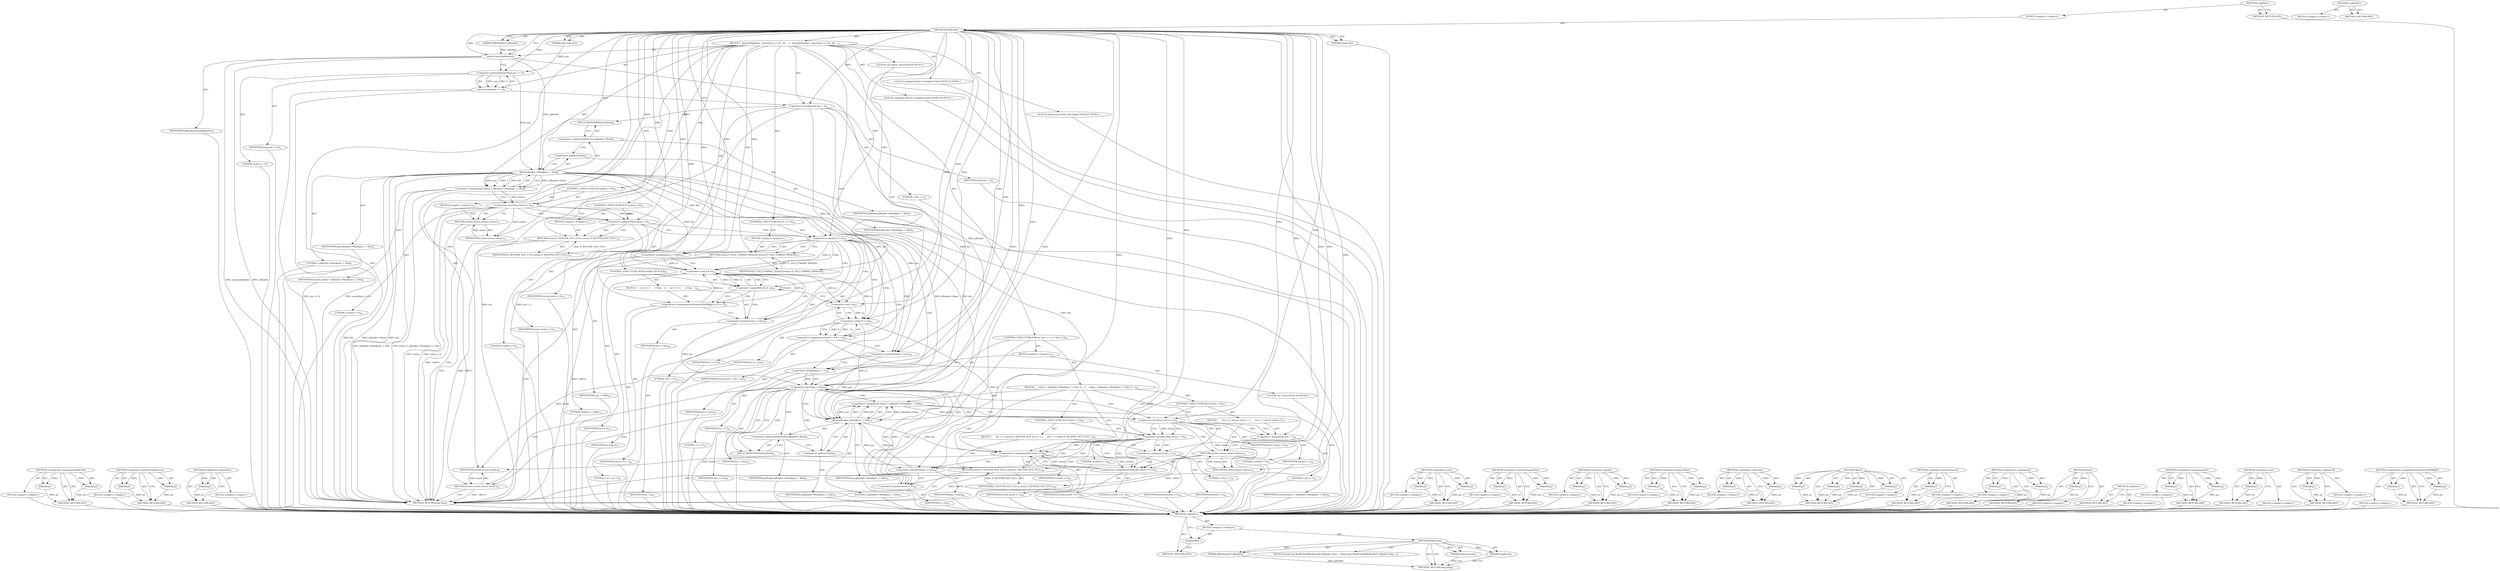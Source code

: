 digraph "&lt;global&gt;" {
vulnerable_223 [label=<(METHOD,&lt;operators&gt;.assignmentShiftLeft)>];
vulnerable_224 [label=<(PARAM,p1)>];
vulnerable_225 [label=<(PARAM,p2)>];
vulnerable_226 [label=<(BLOCK,&lt;empty&gt;,&lt;empty&gt;)>];
vulnerable_227 [label=<(METHOD_RETURN,ANY)>];
vulnerable_177 [label=<(METHOD,&lt;operator&gt;.indirectFieldAccess)>];
vulnerable_178 [label=<(PARAM,p1)>];
vulnerable_179 [label=<(PARAM,p2)>];
vulnerable_180 [label=<(BLOCK,&lt;empty&gt;,&lt;empty&gt;)>];
vulnerable_181 [label=<(METHOD_RETURN,ANY)>];
vulnerable_201 [label=<(METHOD,&lt;operator&gt;.logicalNot)>];
vulnerable_202 [label=<(PARAM,p1)>];
vulnerable_203 [label=<(BLOCK,&lt;empty&gt;,&lt;empty&gt;)>];
vulnerable_204 [label=<(METHOD_RETURN,ANY)>];
vulnerable_6 [label=<(METHOD,&lt;global&gt;)<SUB>1</SUB>>];
vulnerable_7 [label=<(BLOCK,&lt;empty&gt;,&lt;empty&gt;)<SUB>1</SUB>>];
vulnerable_8 [label=<(METHOD,ReadUInt)<SUB>1</SUB>>];
vulnerable_9 [label=<(PARAM,IMkvReader* pReader)<SUB>1</SUB>>];
vulnerable_10 [label=<(PARAM,long long pos)<SUB>1</SUB>>];
vulnerable_11 [label=<(PARAM,long&amp; len)<SUB>1</SUB>>];
vulnerable_12 [label=<(BLOCK,{
  assert(pReader);
  assert(pos &gt;= 0);
  int ...,{
  assert(pReader);
  assert(pos &gt;= 0);
  int ...)<SUB>1</SUB>>];
vulnerable_13 [label=<(assert,assert(pReader))<SUB>2</SUB>>];
vulnerable_14 [label=<(IDENTIFIER,pReader,assert(pReader))<SUB>2</SUB>>];
vulnerable_15 [label=<(assert,assert(pos &gt;= 0))<SUB>3</SUB>>];
vulnerable_16 [label=<(&lt;operator&gt;.greaterEqualsThan,pos &gt;= 0)<SUB>3</SUB>>];
vulnerable_17 [label=<(IDENTIFIER,pos,pos &gt;= 0)<SUB>3</SUB>>];
vulnerable_18 [label=<(LITERAL,0,pos &gt;= 0)<SUB>3</SUB>>];
vulnerable_19 [label="<(LOCAL,int status: int)<SUB>4</SUB>>"];
vulnerable_20 [label=<(&lt;operator&gt;.assignment,len = 1)<SUB>6</SUB>>];
vulnerable_21 [label=<(IDENTIFIER,len,len = 1)<SUB>6</SUB>>];
vulnerable_22 [label=<(LITERAL,1,len = 1)<SUB>6</SUB>>];
vulnerable_23 [label="<(LOCAL,unsigned char b: unsigned char)<SUB>7</SUB>>"];
vulnerable_24 [label=<(&lt;operator&gt;.assignment,status = pReader-&gt;Read(pos, 1, &amp;b))<SUB>8</SUB>>];
vulnerable_25 [label=<(IDENTIFIER,status,status = pReader-&gt;Read(pos, 1, &amp;b))<SUB>8</SUB>>];
vulnerable_26 [label=<(Read,pReader-&gt;Read(pos, 1, &amp;b))<SUB>8</SUB>>];
vulnerable_27 [label=<(&lt;operator&gt;.indirectFieldAccess,pReader-&gt;Read)<SUB>8</SUB>>];
vulnerable_28 [label=<(IDENTIFIER,pReader,pReader-&gt;Read(pos, 1, &amp;b))<SUB>8</SUB>>];
vulnerable_29 [label=<(FIELD_IDENTIFIER,Read,Read)<SUB>8</SUB>>];
vulnerable_30 [label=<(IDENTIFIER,pos,pReader-&gt;Read(pos, 1, &amp;b))<SUB>8</SUB>>];
vulnerable_31 [label=<(LITERAL,1,pReader-&gt;Read(pos, 1, &amp;b))<SUB>8</SUB>>];
vulnerable_32 [label=<(&lt;operator&gt;.addressOf,&amp;b)<SUB>8</SUB>>];
vulnerable_33 [label=<(IDENTIFIER,b,pReader-&gt;Read(pos, 1, &amp;b))<SUB>8</SUB>>];
vulnerable_34 [label=<(CONTROL_STRUCTURE,IF,if (status &lt; 0))<SUB>10</SUB>>];
vulnerable_35 [label=<(&lt;operator&gt;.lessThan,status &lt; 0)<SUB>10</SUB>>];
vulnerable_36 [label=<(IDENTIFIER,status,status &lt; 0)<SUB>10</SUB>>];
vulnerable_37 [label=<(LITERAL,0,status &lt; 0)<SUB>10</SUB>>];
vulnerable_38 [label=<(BLOCK,&lt;empty&gt;,&lt;empty&gt;)<SUB>11</SUB>>];
vulnerable_39 [label=<(RETURN,return status;,return status;)<SUB>11</SUB>>];
vulnerable_40 [label=<(IDENTIFIER,status,return status;)<SUB>11</SUB>>];
vulnerable_41 [label=<(CONTROL_STRUCTURE,IF,if (status &gt; 0))<SUB>13</SUB>>];
vulnerable_42 [label=<(&lt;operator&gt;.greaterThan,status &gt; 0)<SUB>13</SUB>>];
vulnerable_43 [label=<(IDENTIFIER,status,status &gt; 0)<SUB>13</SUB>>];
vulnerable_44 [label=<(LITERAL,0,status &gt; 0)<SUB>13</SUB>>];
vulnerable_45 [label=<(BLOCK,&lt;empty&gt;,&lt;empty&gt;)<SUB>14</SUB>>];
vulnerable_46 [label=<(RETURN,return E_BUFFER_NOT_FULL;,return E_BUFFER_NOT_FULL;)<SUB>14</SUB>>];
vulnerable_47 [label=<(IDENTIFIER,E_BUFFER_NOT_FULL,return E_BUFFER_NOT_FULL;)<SUB>14</SUB>>];
vulnerable_48 [label=<(CONTROL_STRUCTURE,IF,if (b == 0))<SUB>16</SUB>>];
vulnerable_49 [label=<(&lt;operator&gt;.equals,b == 0)<SUB>16</SUB>>];
vulnerable_50 [label=<(IDENTIFIER,b,b == 0)<SUB>16</SUB>>];
vulnerable_51 [label=<(LITERAL,0,b == 0)<SUB>16</SUB>>];
vulnerable_52 [label=<(BLOCK,&lt;empty&gt;,&lt;empty&gt;)<SUB>17</SUB>>];
vulnerable_53 [label=<(RETURN,return E_FILE_FORMAT_INVALID;,return E_FILE_FORMAT_INVALID;)<SUB>17</SUB>>];
vulnerable_54 [label=<(IDENTIFIER,E_FILE_FORMAT_INVALID,return E_FILE_FORMAT_INVALID;)<SUB>17</SUB>>];
vulnerable_55 [label="<(LOCAL,unsigned char m: unsigned char)<SUB>19</SUB>>"];
vulnerable_56 [label=<(&lt;operator&gt;.assignment,m = 0x80)<SUB>19</SUB>>];
vulnerable_57 [label=<(IDENTIFIER,m,m = 0x80)<SUB>19</SUB>>];
vulnerable_58 [label=<(LITERAL,0x80,m = 0x80)<SUB>19</SUB>>];
vulnerable_59 [label=<(CONTROL_STRUCTURE,WHILE,while (!(b &amp; m)))<SUB>21</SUB>>];
vulnerable_60 [label=<(&lt;operator&gt;.logicalNot,!(b &amp; m))<SUB>21</SUB>>];
vulnerable_61 [label=<(&lt;operator&gt;.and,b &amp; m)<SUB>21</SUB>>];
vulnerable_62 [label=<(IDENTIFIER,b,b &amp; m)<SUB>21</SUB>>];
vulnerable_63 [label=<(IDENTIFIER,m,b &amp; m)<SUB>21</SUB>>];
vulnerable_64 [label=<(BLOCK,{
    m &gt;&gt;= 1;

     ++len;
   },{
    m &gt;&gt;= 1;

     ++len;
   })<SUB>21</SUB>>];
vulnerable_65 [label=<(&lt;operators&gt;.assignmentArithmeticShiftRight,m &gt;&gt;= 1)<SUB>22</SUB>>];
vulnerable_66 [label=<(IDENTIFIER,m,m &gt;&gt;= 1)<SUB>22</SUB>>];
vulnerable_67 [label=<(LITERAL,1,m &gt;&gt;= 1)<SUB>22</SUB>>];
vulnerable_68 [label=<(&lt;operator&gt;.preIncrement,++len)<SUB>24</SUB>>];
vulnerable_69 [label=<(IDENTIFIER,len,++len)<SUB>24</SUB>>];
vulnerable_70 [label="<(LOCAL,long long result: long long)<SUB>27</SUB>>"];
vulnerable_71 [label=<(&lt;operator&gt;.assignment,result = b &amp; (~m))<SUB>27</SUB>>];
vulnerable_72 [label=<(IDENTIFIER,result,result = b &amp; (~m))<SUB>27</SUB>>];
vulnerable_73 [label=<(&lt;operator&gt;.and,b &amp; (~m))<SUB>27</SUB>>];
vulnerable_74 [label=<(IDENTIFIER,b,b &amp; (~m))<SUB>27</SUB>>];
vulnerable_75 [label=<(&lt;operator&gt;.not,~m)<SUB>27</SUB>>];
vulnerable_76 [label=<(IDENTIFIER,m,~m)<SUB>27</SUB>>];
vulnerable_77 [label=<(&lt;operator&gt;.preIncrement,++pos)<SUB>28</SUB>>];
vulnerable_78 [label=<(IDENTIFIER,pos,++pos)<SUB>28</SUB>>];
vulnerable_79 [label=<(CONTROL_STRUCTURE,FOR,for (int i = 1;i &lt; len;++i))<SUB>30</SUB>>];
vulnerable_80 [label=<(BLOCK,&lt;empty&gt;,&lt;empty&gt;)<SUB>30</SUB>>];
vulnerable_81 [label="<(LOCAL,int i: int)<SUB>30</SUB>>"];
vulnerable_82 [label=<(&lt;operator&gt;.assignment,i = 1)<SUB>30</SUB>>];
vulnerable_83 [label=<(IDENTIFIER,i,i = 1)<SUB>30</SUB>>];
vulnerable_84 [label=<(LITERAL,1,i = 1)<SUB>30</SUB>>];
vulnerable_85 [label=<(&lt;operator&gt;.lessThan,i &lt; len)<SUB>30</SUB>>];
vulnerable_86 [label=<(IDENTIFIER,i,i &lt; len)<SUB>30</SUB>>];
vulnerable_87 [label=<(IDENTIFIER,len,i &lt; len)<SUB>30</SUB>>];
vulnerable_88 [label=<(&lt;operator&gt;.preIncrement,++i)<SUB>30</SUB>>];
vulnerable_89 [label=<(IDENTIFIER,i,++i)<SUB>30</SUB>>];
vulnerable_90 [label=<(BLOCK,{
    status = pReader-&gt;Read(pos, 1, &amp;b);

 if ...,{
    status = pReader-&gt;Read(pos, 1, &amp;b);

 if ...)<SUB>30</SUB>>];
vulnerable_91 [label=<(&lt;operator&gt;.assignment,status = pReader-&gt;Read(pos, 1, &amp;b))<SUB>31</SUB>>];
vulnerable_92 [label=<(IDENTIFIER,status,status = pReader-&gt;Read(pos, 1, &amp;b))<SUB>31</SUB>>];
vulnerable_93 [label=<(Read,pReader-&gt;Read(pos, 1, &amp;b))<SUB>31</SUB>>];
vulnerable_94 [label=<(&lt;operator&gt;.indirectFieldAccess,pReader-&gt;Read)<SUB>31</SUB>>];
vulnerable_95 [label=<(IDENTIFIER,pReader,pReader-&gt;Read(pos, 1, &amp;b))<SUB>31</SUB>>];
vulnerable_96 [label=<(FIELD_IDENTIFIER,Read,Read)<SUB>31</SUB>>];
vulnerable_97 [label=<(IDENTIFIER,pos,pReader-&gt;Read(pos, 1, &amp;b))<SUB>31</SUB>>];
vulnerable_98 [label=<(LITERAL,1,pReader-&gt;Read(pos, 1, &amp;b))<SUB>31</SUB>>];
vulnerable_99 [label=<(&lt;operator&gt;.addressOf,&amp;b)<SUB>31</SUB>>];
vulnerable_100 [label=<(IDENTIFIER,b,pReader-&gt;Read(pos, 1, &amp;b))<SUB>31</SUB>>];
vulnerable_101 [label=<(CONTROL_STRUCTURE,IF,if (status &lt; 0))<SUB>33</SUB>>];
vulnerable_102 [label=<(&lt;operator&gt;.lessThan,status &lt; 0)<SUB>33</SUB>>];
vulnerable_103 [label=<(IDENTIFIER,status,status &lt; 0)<SUB>33</SUB>>];
vulnerable_104 [label=<(LITERAL,0,status &lt; 0)<SUB>33</SUB>>];
vulnerable_105 [label=<(BLOCK,{
      len = 1;
 return status;
 },{
      len = 1;
 return status;
 })<SUB>33</SUB>>];
vulnerable_106 [label=<(&lt;operator&gt;.assignment,len = 1)<SUB>34</SUB>>];
vulnerable_107 [label=<(IDENTIFIER,len,len = 1)<SUB>34</SUB>>];
vulnerable_108 [label=<(LITERAL,1,len = 1)<SUB>34</SUB>>];
vulnerable_109 [label=<(RETURN,return status;,return status;)<SUB>35</SUB>>];
vulnerable_110 [label=<(IDENTIFIER,status,return status;)<SUB>35</SUB>>];
vulnerable_111 [label=<(CONTROL_STRUCTURE,IF,if (status &gt; 0))<SUB>38</SUB>>];
vulnerable_112 [label=<(&lt;operator&gt;.greaterThan,status &gt; 0)<SUB>38</SUB>>];
vulnerable_113 [label=<(IDENTIFIER,status,status &gt; 0)<SUB>38</SUB>>];
vulnerable_114 [label=<(LITERAL,0,status &gt; 0)<SUB>38</SUB>>];
vulnerable_115 [label=<(BLOCK,{
      len = 1;
 return E_BUFFER_NOT_FULL;
 },{
      len = 1;
 return E_BUFFER_NOT_FULL;
 })<SUB>38</SUB>>];
vulnerable_116 [label=<(&lt;operator&gt;.assignment,len = 1)<SUB>39</SUB>>];
vulnerable_117 [label=<(IDENTIFIER,len,len = 1)<SUB>39</SUB>>];
vulnerable_118 [label=<(LITERAL,1,len = 1)<SUB>39</SUB>>];
vulnerable_119 [label=<(RETURN,return E_BUFFER_NOT_FULL;,return E_BUFFER_NOT_FULL;)<SUB>40</SUB>>];
vulnerable_120 [label=<(IDENTIFIER,E_BUFFER_NOT_FULL,return E_BUFFER_NOT_FULL;)<SUB>40</SUB>>];
vulnerable_121 [label=<(&lt;operators&gt;.assignmentShiftLeft,result &lt;&lt;= 8)<SUB>43</SUB>>];
vulnerable_122 [label=<(IDENTIFIER,result,result &lt;&lt;= 8)<SUB>43</SUB>>];
vulnerable_123 [label=<(LITERAL,8,result &lt;&lt;= 8)<SUB>43</SUB>>];
vulnerable_124 [label=<(&lt;operators&gt;.assignmentOr,result |= b)<SUB>44</SUB>>];
vulnerable_125 [label=<(IDENTIFIER,result,result |= b)<SUB>44</SUB>>];
vulnerable_126 [label=<(IDENTIFIER,b,result |= b)<SUB>44</SUB>>];
vulnerable_127 [label=<(&lt;operator&gt;.preIncrement,++pos)<SUB>46</SUB>>];
vulnerable_128 [label=<(IDENTIFIER,pos,++pos)<SUB>46</SUB>>];
vulnerable_129 [label=<(RETURN,return result;,return result;)<SUB>50</SUB>>];
vulnerable_130 [label=<(IDENTIFIER,result,return result;)<SUB>50</SUB>>];
vulnerable_131 [label=<(METHOD_RETURN,long long)<SUB>1</SUB>>];
vulnerable_133 [label=<(METHOD_RETURN,ANY)<SUB>1</SUB>>];
vulnerable_205 [label=<(METHOD,&lt;operator&gt;.and)>];
vulnerable_206 [label=<(PARAM,p1)>];
vulnerable_207 [label=<(PARAM,p2)>];
vulnerable_208 [label=<(BLOCK,&lt;empty&gt;,&lt;empty&gt;)>];
vulnerable_209 [label=<(METHOD_RETURN,ANY)>];
vulnerable_160 [label=<(METHOD,&lt;operator&gt;.greaterEqualsThan)>];
vulnerable_161 [label=<(PARAM,p1)>];
vulnerable_162 [label=<(PARAM,p2)>];
vulnerable_163 [label=<(BLOCK,&lt;empty&gt;,&lt;empty&gt;)>];
vulnerable_164 [label=<(METHOD_RETURN,ANY)>];
vulnerable_196 [label=<(METHOD,&lt;operator&gt;.equals)>];
vulnerable_197 [label=<(PARAM,p1)>];
vulnerable_198 [label=<(PARAM,p2)>];
vulnerable_199 [label=<(BLOCK,&lt;empty&gt;,&lt;empty&gt;)>];
vulnerable_200 [label=<(METHOD_RETURN,ANY)>];
vulnerable_191 [label=<(METHOD,&lt;operator&gt;.greaterThan)>];
vulnerable_192 [label=<(PARAM,p1)>];
vulnerable_193 [label=<(PARAM,p2)>];
vulnerable_194 [label=<(BLOCK,&lt;empty&gt;,&lt;empty&gt;)>];
vulnerable_195 [label=<(METHOD_RETURN,ANY)>];
vulnerable_186 [label=<(METHOD,&lt;operator&gt;.lessThan)>];
vulnerable_187 [label=<(PARAM,p1)>];
vulnerable_188 [label=<(PARAM,p2)>];
vulnerable_189 [label=<(BLOCK,&lt;empty&gt;,&lt;empty&gt;)>];
vulnerable_190 [label=<(METHOD_RETURN,ANY)>];
vulnerable_170 [label=<(METHOD,Read)>];
vulnerable_171 [label=<(PARAM,p1)>];
vulnerable_172 [label=<(PARAM,p2)>];
vulnerable_173 [label=<(PARAM,p3)>];
vulnerable_174 [label=<(PARAM,p4)>];
vulnerable_175 [label=<(BLOCK,&lt;empty&gt;,&lt;empty&gt;)>];
vulnerable_176 [label=<(METHOD_RETURN,ANY)>];
vulnerable_215 [label=<(METHOD,&lt;operator&gt;.preIncrement)>];
vulnerable_216 [label=<(PARAM,p1)>];
vulnerable_217 [label=<(BLOCK,&lt;empty&gt;,&lt;empty&gt;)>];
vulnerable_218 [label=<(METHOD_RETURN,ANY)>];
vulnerable_165 [label=<(METHOD,&lt;operator&gt;.assignment)>];
vulnerable_166 [label=<(PARAM,p1)>];
vulnerable_167 [label=<(PARAM,p2)>];
vulnerable_168 [label=<(BLOCK,&lt;empty&gt;,&lt;empty&gt;)>];
vulnerable_169 [label=<(METHOD_RETURN,ANY)>];
vulnerable_156 [label=<(METHOD,assert)>];
vulnerable_157 [label=<(PARAM,p1)>];
vulnerable_158 [label=<(BLOCK,&lt;empty&gt;,&lt;empty&gt;)>];
vulnerable_159 [label=<(METHOD_RETURN,ANY)>];
vulnerable_150 [label=<(METHOD,&lt;global&gt;)<SUB>1</SUB>>];
vulnerable_151 [label=<(BLOCK,&lt;empty&gt;,&lt;empty&gt;)>];
vulnerable_152 [label=<(METHOD_RETURN,ANY)>];
vulnerable_228 [label=<(METHOD,&lt;operators&gt;.assignmentOr)>];
vulnerable_229 [label=<(PARAM,p1)>];
vulnerable_230 [label=<(PARAM,p2)>];
vulnerable_231 [label=<(BLOCK,&lt;empty&gt;,&lt;empty&gt;)>];
vulnerable_232 [label=<(METHOD_RETURN,ANY)>];
vulnerable_219 [label=<(METHOD,&lt;operator&gt;.not)>];
vulnerable_220 [label=<(PARAM,p1)>];
vulnerable_221 [label=<(BLOCK,&lt;empty&gt;,&lt;empty&gt;)>];
vulnerable_222 [label=<(METHOD_RETURN,ANY)>];
vulnerable_182 [label=<(METHOD,&lt;operator&gt;.addressOf)>];
vulnerable_183 [label=<(PARAM,p1)>];
vulnerable_184 [label=<(BLOCK,&lt;empty&gt;,&lt;empty&gt;)>];
vulnerable_185 [label=<(METHOD_RETURN,ANY)>];
vulnerable_210 [label=<(METHOD,&lt;operators&gt;.assignmentArithmeticShiftRight)>];
vulnerable_211 [label=<(PARAM,p1)>];
vulnerable_212 [label=<(PARAM,p2)>];
vulnerable_213 [label=<(BLOCK,&lt;empty&gt;,&lt;empty&gt;)>];
vulnerable_214 [label=<(METHOD_RETURN,ANY)>];
fixed_6 [label=<(METHOD,&lt;global&gt;)<SUB>1</SUB>>];
fixed_7 [label=<(BLOCK,&lt;empty&gt;,&lt;empty&gt;)<SUB>1</SUB>>];
fixed_8 [label=<(METHOD,ReadUInt)<SUB>1</SUB>>];
fixed_9 [label=<(PARAM,IMkvReader* pReader)<SUB>1</SUB>>];
fixed_10 [label=<(PARAM,long long pos)<SUB>1</SUB>>];
fixed_11 [label=<(PARAM,long&amp; len)<SUB>1</SUB>>];
fixed_12 [label=<(BLOCK,{
long long ReadUInt(IMkvReader* pReader, long ...,{
long long ReadUInt(IMkvReader* pReader, long ...)<SUB>1</SUB>>];
fixed_13 [label=<(METHOD_RETURN,long long)<SUB>1</SUB>>];
fixed_15 [label=<(UNKNOWN,,)>];
fixed_16 [label=<(METHOD_RETURN,ANY)<SUB>1</SUB>>];
fixed_29 [label=<(METHOD,&lt;global&gt;)<SUB>1</SUB>>];
fixed_30 [label=<(BLOCK,&lt;empty&gt;,&lt;empty&gt;)>];
fixed_31 [label=<(METHOD_RETURN,ANY)>];
vulnerable_223 -> vulnerable_224  [key=0, label="AST: "];
vulnerable_223 -> vulnerable_224  [key=1, label="DDG: "];
vulnerable_223 -> vulnerable_226  [key=0, label="AST: "];
vulnerable_223 -> vulnerable_225  [key=0, label="AST: "];
vulnerable_223 -> vulnerable_225  [key=1, label="DDG: "];
vulnerable_223 -> vulnerable_227  [key=0, label="AST: "];
vulnerable_223 -> vulnerable_227  [key=1, label="CFG: "];
vulnerable_224 -> vulnerable_227  [key=0, label="DDG: p1"];
vulnerable_225 -> vulnerable_227  [key=0, label="DDG: p2"];
vulnerable_226 -> fixed_6  [key=0];
vulnerable_227 -> fixed_6  [key=0];
vulnerable_177 -> vulnerable_178  [key=0, label="AST: "];
vulnerable_177 -> vulnerable_178  [key=1, label="DDG: "];
vulnerable_177 -> vulnerable_180  [key=0, label="AST: "];
vulnerable_177 -> vulnerable_179  [key=0, label="AST: "];
vulnerable_177 -> vulnerable_179  [key=1, label="DDG: "];
vulnerable_177 -> vulnerable_181  [key=0, label="AST: "];
vulnerable_177 -> vulnerable_181  [key=1, label="CFG: "];
vulnerable_178 -> vulnerable_181  [key=0, label="DDG: p1"];
vulnerable_179 -> vulnerable_181  [key=0, label="DDG: p2"];
vulnerable_180 -> fixed_6  [key=0];
vulnerable_181 -> fixed_6  [key=0];
vulnerable_201 -> vulnerable_202  [key=0, label="AST: "];
vulnerable_201 -> vulnerable_202  [key=1, label="DDG: "];
vulnerable_201 -> vulnerable_203  [key=0, label="AST: "];
vulnerable_201 -> vulnerable_204  [key=0, label="AST: "];
vulnerable_201 -> vulnerable_204  [key=1, label="CFG: "];
vulnerable_202 -> vulnerable_204  [key=0, label="DDG: p1"];
vulnerable_203 -> fixed_6  [key=0];
vulnerable_204 -> fixed_6  [key=0];
vulnerable_6 -> vulnerable_7  [key=0, label="AST: "];
vulnerable_6 -> vulnerable_133  [key=0, label="AST: "];
vulnerable_6 -> vulnerable_133  [key=1, label="CFG: "];
vulnerable_7 -> vulnerable_8  [key=0, label="AST: "];
vulnerable_8 -> vulnerable_9  [key=0, label="AST: "];
vulnerable_8 -> vulnerable_9  [key=1, label="DDG: "];
vulnerable_8 -> vulnerable_10  [key=0, label="AST: "];
vulnerable_8 -> vulnerable_10  [key=1, label="DDG: "];
vulnerable_8 -> vulnerable_11  [key=0, label="AST: "];
vulnerable_8 -> vulnerable_11  [key=1, label="DDG: "];
vulnerable_8 -> vulnerable_12  [key=0, label="AST: "];
vulnerable_8 -> vulnerable_131  [key=0, label="AST: "];
vulnerable_8 -> vulnerable_13  [key=0, label="CFG: "];
vulnerable_8 -> vulnerable_13  [key=1, label="DDG: "];
vulnerable_8 -> vulnerable_20  [key=0, label="DDG: "];
vulnerable_8 -> vulnerable_56  [key=0, label="DDG: "];
vulnerable_8 -> vulnerable_77  [key=0, label="DDG: "];
vulnerable_8 -> vulnerable_130  [key=0, label="DDG: "];
vulnerable_8 -> vulnerable_16  [key=0, label="DDG: "];
vulnerable_8 -> vulnerable_26  [key=0, label="DDG: "];
vulnerable_8 -> vulnerable_35  [key=0, label="DDG: "];
vulnerable_8 -> vulnerable_42  [key=0, label="DDG: "];
vulnerable_8 -> vulnerable_46  [key=0, label="DDG: "];
vulnerable_8 -> vulnerable_49  [key=0, label="DDG: "];
vulnerable_8 -> vulnerable_53  [key=0, label="DDG: "];
vulnerable_8 -> vulnerable_65  [key=0, label="DDG: "];
vulnerable_8 -> vulnerable_73  [key=0, label="DDG: "];
vulnerable_8 -> vulnerable_82  [key=0, label="DDG: "];
vulnerable_8 -> vulnerable_85  [key=0, label="DDG: "];
vulnerable_8 -> vulnerable_88  [key=0, label="DDG: "];
vulnerable_8 -> vulnerable_121  [key=0, label="DDG: "];
vulnerable_8 -> vulnerable_124  [key=0, label="DDG: "];
vulnerable_8 -> vulnerable_40  [key=0, label="DDG: "];
vulnerable_8 -> vulnerable_47  [key=0, label="DDG: "];
vulnerable_8 -> vulnerable_54  [key=0, label="DDG: "];
vulnerable_8 -> vulnerable_61  [key=0, label="DDG: "];
vulnerable_8 -> vulnerable_68  [key=0, label="DDG: "];
vulnerable_8 -> vulnerable_75  [key=0, label="DDG: "];
vulnerable_8 -> vulnerable_127  [key=0, label="DDG: "];
vulnerable_8 -> vulnerable_93  [key=0, label="DDG: "];
vulnerable_8 -> vulnerable_102  [key=0, label="DDG: "];
vulnerable_8 -> vulnerable_106  [key=0, label="DDG: "];
vulnerable_8 -> vulnerable_112  [key=0, label="DDG: "];
vulnerable_8 -> vulnerable_116  [key=0, label="DDG: "];
vulnerable_8 -> vulnerable_119  [key=0, label="DDG: "];
vulnerable_8 -> vulnerable_110  [key=0, label="DDG: "];
vulnerable_8 -> vulnerable_120  [key=0, label="DDG: "];
vulnerable_9 -> vulnerable_13  [key=0, label="DDG: pReader"];
vulnerable_10 -> vulnerable_16  [key=0, label="DDG: pos"];
vulnerable_11 -> fixed_6  [key=0];
vulnerable_12 -> vulnerable_13  [key=0, label="AST: "];
vulnerable_12 -> vulnerable_15  [key=0, label="AST: "];
vulnerable_12 -> vulnerable_19  [key=0, label="AST: "];
vulnerable_12 -> vulnerable_20  [key=0, label="AST: "];
vulnerable_12 -> vulnerable_23  [key=0, label="AST: "];
vulnerable_12 -> vulnerable_24  [key=0, label="AST: "];
vulnerable_12 -> vulnerable_34  [key=0, label="AST: "];
vulnerable_12 -> vulnerable_41  [key=0, label="AST: "];
vulnerable_12 -> vulnerable_48  [key=0, label="AST: "];
vulnerable_12 -> vulnerable_55  [key=0, label="AST: "];
vulnerable_12 -> vulnerable_56  [key=0, label="AST: "];
vulnerable_12 -> vulnerable_59  [key=0, label="AST: "];
vulnerable_12 -> vulnerable_70  [key=0, label="AST: "];
vulnerable_12 -> vulnerable_71  [key=0, label="AST: "];
vulnerable_12 -> vulnerable_77  [key=0, label="AST: "];
vulnerable_12 -> vulnerable_79  [key=0, label="AST: "];
vulnerable_12 -> vulnerable_129  [key=0, label="AST: "];
vulnerable_13 -> vulnerable_14  [key=0, label="AST: "];
vulnerable_13 -> vulnerable_16  [key=0, label="CFG: "];
vulnerable_13 -> vulnerable_131  [key=0, label="DDG: pReader"];
vulnerable_13 -> vulnerable_131  [key=1, label="DDG: assert(pReader)"];
vulnerable_13 -> vulnerable_26  [key=0, label="DDG: pReader"];
vulnerable_13 -> vulnerable_93  [key=0, label="DDG: pReader"];
vulnerable_14 -> fixed_6  [key=0];
vulnerable_15 -> vulnerable_16  [key=0, label="AST: "];
vulnerable_15 -> vulnerable_20  [key=0, label="CFG: "];
vulnerable_15 -> vulnerable_131  [key=0, label="DDG: pos &gt;= 0"];
vulnerable_15 -> vulnerable_131  [key=1, label="DDG: assert(pos &gt;= 0)"];
vulnerable_16 -> vulnerable_17  [key=0, label="AST: "];
vulnerable_16 -> vulnerable_18  [key=0, label="AST: "];
vulnerable_16 -> vulnerable_15  [key=0, label="CFG: "];
vulnerable_16 -> vulnerable_15  [key=1, label="DDG: pos"];
vulnerable_16 -> vulnerable_15  [key=2, label="DDG: 0"];
vulnerable_16 -> vulnerable_26  [key=0, label="DDG: pos"];
vulnerable_17 -> fixed_6  [key=0];
vulnerable_18 -> fixed_6  [key=0];
vulnerable_19 -> fixed_6  [key=0];
vulnerable_20 -> vulnerable_21  [key=0, label="AST: "];
vulnerable_20 -> vulnerable_22  [key=0, label="AST: "];
vulnerable_20 -> vulnerable_29  [key=0, label="CFG: "];
vulnerable_20 -> vulnerable_131  [key=0, label="DDG: len"];
vulnerable_20 -> vulnerable_131  [key=1, label="DDG: len = 1"];
vulnerable_20 -> vulnerable_85  [key=0, label="DDG: len"];
vulnerable_20 -> vulnerable_68  [key=0, label="DDG: len"];
vulnerable_21 -> fixed_6  [key=0];
vulnerable_22 -> fixed_6  [key=0];
vulnerable_23 -> fixed_6  [key=0];
vulnerable_24 -> vulnerable_25  [key=0, label="AST: "];
vulnerable_24 -> vulnerable_26  [key=0, label="AST: "];
vulnerable_24 -> vulnerable_35  [key=0, label="CFG: "];
vulnerable_24 -> vulnerable_35  [key=1, label="DDG: status"];
vulnerable_24 -> vulnerable_131  [key=0, label="DDG: pReader-&gt;Read(pos, 1, &amp;b)"];
vulnerable_24 -> vulnerable_131  [key=1, label="DDG: status = pReader-&gt;Read(pos, 1, &amp;b)"];
vulnerable_25 -> fixed_6  [key=0];
vulnerable_26 -> vulnerable_27  [key=0, label="AST: "];
vulnerable_26 -> vulnerable_30  [key=0, label="AST: "];
vulnerable_26 -> vulnerable_31  [key=0, label="AST: "];
vulnerable_26 -> vulnerable_32  [key=0, label="AST: "];
vulnerable_26 -> vulnerable_24  [key=0, label="CFG: "];
vulnerable_26 -> vulnerable_24  [key=1, label="DDG: pReader-&gt;Read"];
vulnerable_26 -> vulnerable_24  [key=2, label="DDG: pos"];
vulnerable_26 -> vulnerable_24  [key=3, label="DDG: 1"];
vulnerable_26 -> vulnerable_24  [key=4, label="DDG: &amp;b"];
vulnerable_26 -> vulnerable_131  [key=0, label="DDG: pReader-&gt;Read"];
vulnerable_26 -> vulnerable_131  [key=1, label="DDG: pos"];
vulnerable_26 -> vulnerable_131  [key=2, label="DDG: &amp;b"];
vulnerable_26 -> vulnerable_77  [key=0, label="DDG: pos"];
vulnerable_26 -> vulnerable_49  [key=0, label="DDG: &amp;b"];
vulnerable_26 -> vulnerable_73  [key=0, label="DDG: &amp;b"];
vulnerable_26 -> vulnerable_124  [key=0, label="DDG: &amp;b"];
vulnerable_26 -> vulnerable_61  [key=0, label="DDG: &amp;b"];
vulnerable_26 -> vulnerable_93  [key=0, label="DDG: pReader-&gt;Read"];
vulnerable_26 -> vulnerable_93  [key=1, label="DDG: &amp;b"];
vulnerable_27 -> vulnerable_28  [key=0, label="AST: "];
vulnerable_27 -> vulnerable_29  [key=0, label="AST: "];
vulnerable_27 -> vulnerable_32  [key=0, label="CFG: "];
vulnerable_28 -> fixed_6  [key=0];
vulnerable_29 -> vulnerable_27  [key=0, label="CFG: "];
vulnerable_30 -> fixed_6  [key=0];
vulnerable_31 -> fixed_6  [key=0];
vulnerable_32 -> vulnerable_33  [key=0, label="AST: "];
vulnerable_32 -> vulnerable_26  [key=0, label="CFG: "];
vulnerable_33 -> fixed_6  [key=0];
vulnerable_34 -> vulnerable_35  [key=0, label="AST: "];
vulnerable_34 -> vulnerable_38  [key=0, label="AST: "];
vulnerable_35 -> vulnerable_36  [key=0, label="AST: "];
vulnerable_35 -> vulnerable_37  [key=0, label="AST: "];
vulnerable_35 -> vulnerable_39  [key=0, label="CFG: "];
vulnerable_35 -> vulnerable_39  [key=1, label="CDG: "];
vulnerable_35 -> vulnerable_42  [key=0, label="CFG: "];
vulnerable_35 -> vulnerable_42  [key=1, label="DDG: status"];
vulnerable_35 -> vulnerable_42  [key=2, label="CDG: "];
vulnerable_35 -> vulnerable_131  [key=0, label="DDG: status"];
vulnerable_35 -> vulnerable_131  [key=1, label="DDG: status &lt; 0"];
vulnerable_35 -> vulnerable_40  [key=0, label="DDG: status"];
vulnerable_36 -> fixed_6  [key=0];
vulnerable_37 -> fixed_6  [key=0];
vulnerable_38 -> vulnerable_39  [key=0, label="AST: "];
vulnerable_39 -> vulnerable_40  [key=0, label="AST: "];
vulnerable_39 -> vulnerable_131  [key=0, label="CFG: "];
vulnerable_39 -> vulnerable_131  [key=1, label="DDG: &lt;RET&gt;"];
vulnerable_40 -> vulnerable_39  [key=0, label="DDG: status"];
vulnerable_41 -> vulnerable_42  [key=0, label="AST: "];
vulnerable_41 -> vulnerable_45  [key=0, label="AST: "];
vulnerable_42 -> vulnerable_43  [key=0, label="AST: "];
vulnerable_42 -> vulnerable_44  [key=0, label="AST: "];
vulnerable_42 -> vulnerable_46  [key=0, label="CFG: "];
vulnerable_42 -> vulnerable_46  [key=1, label="CDG: "];
vulnerable_42 -> vulnerable_49  [key=0, label="CFG: "];
vulnerable_42 -> vulnerable_49  [key=1, label="CDG: "];
vulnerable_43 -> fixed_6  [key=0];
vulnerable_44 -> fixed_6  [key=0];
vulnerable_45 -> vulnerable_46  [key=0, label="AST: "];
vulnerable_46 -> vulnerable_47  [key=0, label="AST: "];
vulnerable_46 -> vulnerable_131  [key=0, label="CFG: "];
vulnerable_46 -> vulnerable_131  [key=1, label="DDG: &lt;RET&gt;"];
vulnerable_47 -> vulnerable_46  [key=0, label="DDG: E_BUFFER_NOT_FULL"];
vulnerable_48 -> vulnerable_49  [key=0, label="AST: "];
vulnerable_48 -> vulnerable_52  [key=0, label="AST: "];
vulnerable_49 -> vulnerable_50  [key=0, label="AST: "];
vulnerable_49 -> vulnerable_51  [key=0, label="AST: "];
vulnerable_49 -> vulnerable_53  [key=0, label="CFG: "];
vulnerable_49 -> vulnerable_53  [key=1, label="CDG: "];
vulnerable_49 -> vulnerable_56  [key=0, label="CFG: "];
vulnerable_49 -> vulnerable_56  [key=1, label="CDG: "];
vulnerable_49 -> vulnerable_61  [key=0, label="DDG: b"];
vulnerable_49 -> vulnerable_61  [key=1, label="CDG: "];
vulnerable_49 -> vulnerable_60  [key=0, label="CDG: "];
vulnerable_49 -> vulnerable_73  [key=0, label="CDG: "];
vulnerable_49 -> vulnerable_77  [key=0, label="CDG: "];
vulnerable_49 -> vulnerable_75  [key=0, label="CDG: "];
vulnerable_49 -> vulnerable_85  [key=0, label="CDG: "];
vulnerable_49 -> vulnerable_82  [key=0, label="CDG: "];
vulnerable_49 -> vulnerable_71  [key=0, label="CDG: "];
vulnerable_50 -> fixed_6  [key=0];
vulnerable_51 -> fixed_6  [key=0];
vulnerable_52 -> vulnerable_53  [key=0, label="AST: "];
vulnerable_53 -> vulnerable_54  [key=0, label="AST: "];
vulnerable_53 -> vulnerable_131  [key=0, label="CFG: "];
vulnerable_53 -> vulnerable_131  [key=1, label="DDG: &lt;RET&gt;"];
vulnerable_54 -> vulnerable_53  [key=0, label="DDG: E_FILE_FORMAT_INVALID"];
vulnerable_55 -> fixed_6  [key=0];
vulnerable_56 -> vulnerable_57  [key=0, label="AST: "];
vulnerable_56 -> vulnerable_58  [key=0, label="AST: "];
vulnerable_56 -> vulnerable_61  [key=0, label="CFG: "];
vulnerable_56 -> vulnerable_61  [key=1, label="DDG: m"];
vulnerable_57 -> fixed_6  [key=0];
vulnerable_58 -> fixed_6  [key=0];
vulnerable_59 -> vulnerable_60  [key=0, label="AST: "];
vulnerable_59 -> vulnerable_64  [key=0, label="AST: "];
vulnerable_60 -> vulnerable_61  [key=0, label="AST: "];
vulnerable_60 -> vulnerable_61  [key=1, label="CDG: "];
vulnerable_60 -> vulnerable_65  [key=0, label="CFG: "];
vulnerable_60 -> vulnerable_65  [key=1, label="CDG: "];
vulnerable_60 -> vulnerable_75  [key=0, label="CFG: "];
vulnerable_60 -> vulnerable_68  [key=0, label="CDG: "];
vulnerable_60 -> vulnerable_60  [key=0, label="CDG: "];
vulnerable_61 -> vulnerable_62  [key=0, label="AST: "];
vulnerable_61 -> vulnerable_63  [key=0, label="AST: "];
vulnerable_61 -> vulnerable_60  [key=0, label="CFG: "];
vulnerable_61 -> vulnerable_60  [key=1, label="DDG: b"];
vulnerable_61 -> vulnerable_60  [key=2, label="DDG: m"];
vulnerable_61 -> vulnerable_73  [key=0, label="DDG: b"];
vulnerable_61 -> vulnerable_65  [key=0, label="DDG: m"];
vulnerable_61 -> vulnerable_75  [key=0, label="DDG: m"];
vulnerable_62 -> fixed_6  [key=0];
vulnerable_63 -> fixed_6  [key=0];
vulnerable_64 -> vulnerable_65  [key=0, label="AST: "];
vulnerable_64 -> vulnerable_68  [key=0, label="AST: "];
vulnerable_65 -> vulnerable_66  [key=0, label="AST: "];
vulnerable_65 -> vulnerable_67  [key=0, label="AST: "];
vulnerable_65 -> vulnerable_68  [key=0, label="CFG: "];
vulnerable_65 -> vulnerable_61  [key=0, label="DDG: m"];
vulnerable_66 -> fixed_6  [key=0];
vulnerable_67 -> fixed_6  [key=0];
vulnerable_68 -> vulnerable_69  [key=0, label="AST: "];
vulnerable_68 -> vulnerable_61  [key=0, label="CFG: "];
vulnerable_68 -> vulnerable_85  [key=0, label="DDG: len"];
vulnerable_69 -> fixed_6  [key=0];
vulnerable_70 -> fixed_6  [key=0];
vulnerable_71 -> vulnerable_72  [key=0, label="AST: "];
vulnerable_71 -> vulnerable_73  [key=0, label="AST: "];
vulnerable_71 -> vulnerable_77  [key=0, label="CFG: "];
vulnerable_71 -> vulnerable_130  [key=0, label="DDG: result"];
vulnerable_71 -> vulnerable_121  [key=0, label="DDG: result"];
vulnerable_72 -> fixed_6  [key=0];
vulnerable_73 -> vulnerable_74  [key=0, label="AST: "];
vulnerable_73 -> vulnerable_75  [key=0, label="AST: "];
vulnerable_73 -> vulnerable_71  [key=0, label="CFG: "];
vulnerable_73 -> vulnerable_71  [key=1, label="DDG: b"];
vulnerable_73 -> vulnerable_71  [key=2, label="DDG: ~m"];
vulnerable_73 -> vulnerable_124  [key=0, label="DDG: b"];
vulnerable_73 -> vulnerable_93  [key=0, label="DDG: b"];
vulnerable_74 -> fixed_6  [key=0];
vulnerable_75 -> vulnerable_76  [key=0, label="AST: "];
vulnerable_75 -> vulnerable_73  [key=0, label="CFG: "];
vulnerable_75 -> vulnerable_73  [key=1, label="DDG: m"];
vulnerable_76 -> fixed_6  [key=0];
vulnerable_77 -> vulnerable_78  [key=0, label="AST: "];
vulnerable_77 -> vulnerable_82  [key=0, label="CFG: "];
vulnerable_77 -> vulnerable_93  [key=0, label="DDG: pos"];
vulnerable_78 -> fixed_6  [key=0];
vulnerable_79 -> vulnerable_80  [key=0, label="AST: "];
vulnerable_79 -> vulnerable_85  [key=0, label="AST: "];
vulnerable_79 -> vulnerable_88  [key=0, label="AST: "];
vulnerable_79 -> vulnerable_90  [key=0, label="AST: "];
vulnerable_80 -> vulnerable_81  [key=0, label="AST: "];
vulnerable_80 -> vulnerable_82  [key=0, label="AST: "];
vulnerable_81 -> fixed_6  [key=0];
vulnerable_82 -> vulnerable_83  [key=0, label="AST: "];
vulnerable_82 -> vulnerable_84  [key=0, label="AST: "];
vulnerable_82 -> vulnerable_85  [key=0, label="CFG: "];
vulnerable_82 -> vulnerable_85  [key=1, label="DDG: i"];
vulnerable_83 -> fixed_6  [key=0];
vulnerable_84 -> fixed_6  [key=0];
vulnerable_85 -> vulnerable_86  [key=0, label="AST: "];
vulnerable_85 -> vulnerable_87  [key=0, label="AST: "];
vulnerable_85 -> vulnerable_96  [key=0, label="CFG: "];
vulnerable_85 -> vulnerable_96  [key=1, label="CDG: "];
vulnerable_85 -> vulnerable_129  [key=0, label="CFG: "];
vulnerable_85 -> vulnerable_129  [key=1, label="CDG: "];
vulnerable_85 -> vulnerable_88  [key=0, label="DDG: i"];
vulnerable_85 -> vulnerable_94  [key=0, label="CDG: "];
vulnerable_85 -> vulnerable_99  [key=0, label="CDG: "];
vulnerable_85 -> vulnerable_102  [key=0, label="CDG: "];
vulnerable_85 -> vulnerable_91  [key=0, label="CDG: "];
vulnerable_85 -> vulnerable_93  [key=0, label="CDG: "];
vulnerable_86 -> fixed_6  [key=0];
vulnerable_87 -> fixed_6  [key=0];
vulnerable_88 -> vulnerable_89  [key=0, label="AST: "];
vulnerable_88 -> vulnerable_85  [key=0, label="CFG: "];
vulnerable_88 -> vulnerable_85  [key=1, label="DDG: i"];
vulnerable_89 -> fixed_6  [key=0];
vulnerable_90 -> vulnerable_91  [key=0, label="AST: "];
vulnerable_90 -> vulnerable_101  [key=0, label="AST: "];
vulnerable_90 -> vulnerable_111  [key=0, label="AST: "];
vulnerable_90 -> vulnerable_121  [key=0, label="AST: "];
vulnerable_90 -> vulnerable_124  [key=0, label="AST: "];
vulnerable_90 -> vulnerable_127  [key=0, label="AST: "];
vulnerable_91 -> vulnerable_92  [key=0, label="AST: "];
vulnerable_91 -> vulnerable_93  [key=0, label="AST: "];
vulnerable_91 -> vulnerable_102  [key=0, label="CFG: "];
vulnerable_91 -> vulnerable_102  [key=1, label="DDG: status"];
vulnerable_92 -> fixed_6  [key=0];
vulnerable_93 -> vulnerable_94  [key=0, label="AST: "];
vulnerable_93 -> vulnerable_97  [key=0, label="AST: "];
vulnerable_93 -> vulnerable_98  [key=0, label="AST: "];
vulnerable_93 -> vulnerable_99  [key=0, label="AST: "];
vulnerable_93 -> vulnerable_91  [key=0, label="CFG: "];
vulnerable_93 -> vulnerable_91  [key=1, label="DDG: pReader-&gt;Read"];
vulnerable_93 -> vulnerable_91  [key=2, label="DDG: pos"];
vulnerable_93 -> vulnerable_91  [key=3, label="DDG: 1"];
vulnerable_93 -> vulnerable_91  [key=4, label="DDG: &amp;b"];
vulnerable_93 -> vulnerable_124  [key=0, label="DDG: &amp;b"];
vulnerable_93 -> vulnerable_127  [key=0, label="DDG: pos"];
vulnerable_94 -> vulnerable_95  [key=0, label="AST: "];
vulnerable_94 -> vulnerable_96  [key=0, label="AST: "];
vulnerable_94 -> vulnerable_99  [key=0, label="CFG: "];
vulnerable_95 -> fixed_6  [key=0];
vulnerable_96 -> vulnerable_94  [key=0, label="CFG: "];
vulnerable_97 -> fixed_6  [key=0];
vulnerable_98 -> fixed_6  [key=0];
vulnerable_99 -> vulnerable_100  [key=0, label="AST: "];
vulnerable_99 -> vulnerable_93  [key=0, label="CFG: "];
vulnerable_100 -> fixed_6  [key=0];
vulnerable_101 -> vulnerable_102  [key=0, label="AST: "];
vulnerable_101 -> vulnerable_105  [key=0, label="AST: "];
vulnerable_102 -> vulnerable_103  [key=0, label="AST: "];
vulnerable_102 -> vulnerable_104  [key=0, label="AST: "];
vulnerable_102 -> vulnerable_106  [key=0, label="CFG: "];
vulnerable_102 -> vulnerable_106  [key=1, label="CDG: "];
vulnerable_102 -> vulnerable_112  [key=0, label="CFG: "];
vulnerable_102 -> vulnerable_112  [key=1, label="DDG: status"];
vulnerable_102 -> vulnerable_112  [key=2, label="CDG: "];
vulnerable_102 -> vulnerable_110  [key=0, label="DDG: status"];
vulnerable_102 -> vulnerable_109  [key=0, label="CDG: "];
vulnerable_103 -> fixed_6  [key=0];
vulnerable_104 -> fixed_6  [key=0];
vulnerable_105 -> vulnerable_106  [key=0, label="AST: "];
vulnerable_105 -> vulnerable_109  [key=0, label="AST: "];
vulnerable_106 -> vulnerable_107  [key=0, label="AST: "];
vulnerable_106 -> vulnerable_108  [key=0, label="AST: "];
vulnerable_106 -> vulnerable_109  [key=0, label="CFG: "];
vulnerable_107 -> fixed_6  [key=0];
vulnerable_108 -> fixed_6  [key=0];
vulnerable_109 -> vulnerable_110  [key=0, label="AST: "];
vulnerable_109 -> vulnerable_131  [key=0, label="CFG: "];
vulnerable_109 -> vulnerable_131  [key=1, label="DDG: &lt;RET&gt;"];
vulnerable_110 -> vulnerable_109  [key=0, label="DDG: status"];
vulnerable_111 -> vulnerable_112  [key=0, label="AST: "];
vulnerable_111 -> vulnerable_115  [key=0, label="AST: "];
vulnerable_112 -> vulnerable_113  [key=0, label="AST: "];
vulnerable_112 -> vulnerable_114  [key=0, label="AST: "];
vulnerable_112 -> vulnerable_116  [key=0, label="CFG: "];
vulnerable_112 -> vulnerable_116  [key=1, label="CDG: "];
vulnerable_112 -> vulnerable_121  [key=0, label="CFG: "];
vulnerable_112 -> vulnerable_121  [key=1, label="CDG: "];
vulnerable_112 -> vulnerable_85  [key=0, label="CDG: "];
vulnerable_112 -> vulnerable_119  [key=0, label="CDG: "];
vulnerable_112 -> vulnerable_88  [key=0, label="CDG: "];
vulnerable_112 -> vulnerable_127  [key=0, label="CDG: "];
vulnerable_112 -> vulnerable_124  [key=0, label="CDG: "];
vulnerable_113 -> fixed_6  [key=0];
vulnerable_114 -> fixed_6  [key=0];
vulnerable_115 -> vulnerable_116  [key=0, label="AST: "];
vulnerable_115 -> vulnerable_119  [key=0, label="AST: "];
vulnerable_116 -> vulnerable_117  [key=0, label="AST: "];
vulnerable_116 -> vulnerable_118  [key=0, label="AST: "];
vulnerable_116 -> vulnerable_119  [key=0, label="CFG: "];
vulnerable_117 -> fixed_6  [key=0];
vulnerable_118 -> fixed_6  [key=0];
vulnerable_119 -> vulnerable_120  [key=0, label="AST: "];
vulnerable_119 -> vulnerable_131  [key=0, label="CFG: "];
vulnerable_119 -> vulnerable_131  [key=1, label="DDG: &lt;RET&gt;"];
vulnerable_120 -> vulnerable_119  [key=0, label="DDG: E_BUFFER_NOT_FULL"];
vulnerable_121 -> vulnerable_122  [key=0, label="AST: "];
vulnerable_121 -> vulnerable_123  [key=0, label="AST: "];
vulnerable_121 -> vulnerable_124  [key=0, label="CFG: "];
vulnerable_121 -> vulnerable_124  [key=1, label="DDG: result"];
vulnerable_122 -> fixed_6  [key=0];
vulnerable_123 -> fixed_6  [key=0];
vulnerable_124 -> vulnerable_125  [key=0, label="AST: "];
vulnerable_124 -> vulnerable_126  [key=0, label="AST: "];
vulnerable_124 -> vulnerable_127  [key=0, label="CFG: "];
vulnerable_124 -> vulnerable_130  [key=0, label="DDG: result"];
vulnerable_124 -> vulnerable_121  [key=0, label="DDG: result"];
vulnerable_125 -> fixed_6  [key=0];
vulnerable_126 -> fixed_6  [key=0];
vulnerable_127 -> vulnerable_128  [key=0, label="AST: "];
vulnerable_127 -> vulnerable_88  [key=0, label="CFG: "];
vulnerable_127 -> vulnerable_93  [key=0, label="DDG: pos"];
vulnerable_128 -> fixed_6  [key=0];
vulnerable_129 -> vulnerable_130  [key=0, label="AST: "];
vulnerable_129 -> vulnerable_131  [key=0, label="CFG: "];
vulnerable_129 -> vulnerable_131  [key=1, label="DDG: &lt;RET&gt;"];
vulnerable_130 -> vulnerable_129  [key=0, label="DDG: result"];
vulnerable_131 -> fixed_6  [key=0];
vulnerable_133 -> fixed_6  [key=0];
vulnerable_205 -> vulnerable_206  [key=0, label="AST: "];
vulnerable_205 -> vulnerable_206  [key=1, label="DDG: "];
vulnerable_205 -> vulnerable_208  [key=0, label="AST: "];
vulnerable_205 -> vulnerable_207  [key=0, label="AST: "];
vulnerable_205 -> vulnerable_207  [key=1, label="DDG: "];
vulnerable_205 -> vulnerable_209  [key=0, label="AST: "];
vulnerable_205 -> vulnerable_209  [key=1, label="CFG: "];
vulnerable_206 -> vulnerable_209  [key=0, label="DDG: p1"];
vulnerable_207 -> vulnerable_209  [key=0, label="DDG: p2"];
vulnerable_208 -> fixed_6  [key=0];
vulnerable_209 -> fixed_6  [key=0];
vulnerable_160 -> vulnerable_161  [key=0, label="AST: "];
vulnerable_160 -> vulnerable_161  [key=1, label="DDG: "];
vulnerable_160 -> vulnerable_163  [key=0, label="AST: "];
vulnerable_160 -> vulnerable_162  [key=0, label="AST: "];
vulnerable_160 -> vulnerable_162  [key=1, label="DDG: "];
vulnerable_160 -> vulnerable_164  [key=0, label="AST: "];
vulnerable_160 -> vulnerable_164  [key=1, label="CFG: "];
vulnerable_161 -> vulnerable_164  [key=0, label="DDG: p1"];
vulnerable_162 -> vulnerable_164  [key=0, label="DDG: p2"];
vulnerable_163 -> fixed_6  [key=0];
vulnerable_164 -> fixed_6  [key=0];
vulnerable_196 -> vulnerable_197  [key=0, label="AST: "];
vulnerable_196 -> vulnerable_197  [key=1, label="DDG: "];
vulnerable_196 -> vulnerable_199  [key=0, label="AST: "];
vulnerable_196 -> vulnerable_198  [key=0, label="AST: "];
vulnerable_196 -> vulnerable_198  [key=1, label="DDG: "];
vulnerable_196 -> vulnerable_200  [key=0, label="AST: "];
vulnerable_196 -> vulnerable_200  [key=1, label="CFG: "];
vulnerable_197 -> vulnerable_200  [key=0, label="DDG: p1"];
vulnerable_198 -> vulnerable_200  [key=0, label="DDG: p2"];
vulnerable_199 -> fixed_6  [key=0];
vulnerable_200 -> fixed_6  [key=0];
vulnerable_191 -> vulnerable_192  [key=0, label="AST: "];
vulnerable_191 -> vulnerable_192  [key=1, label="DDG: "];
vulnerable_191 -> vulnerable_194  [key=0, label="AST: "];
vulnerable_191 -> vulnerable_193  [key=0, label="AST: "];
vulnerable_191 -> vulnerable_193  [key=1, label="DDG: "];
vulnerable_191 -> vulnerable_195  [key=0, label="AST: "];
vulnerable_191 -> vulnerable_195  [key=1, label="CFG: "];
vulnerable_192 -> vulnerable_195  [key=0, label="DDG: p1"];
vulnerable_193 -> vulnerable_195  [key=0, label="DDG: p2"];
vulnerable_194 -> fixed_6  [key=0];
vulnerable_195 -> fixed_6  [key=0];
vulnerable_186 -> vulnerable_187  [key=0, label="AST: "];
vulnerable_186 -> vulnerable_187  [key=1, label="DDG: "];
vulnerable_186 -> vulnerable_189  [key=0, label="AST: "];
vulnerable_186 -> vulnerable_188  [key=0, label="AST: "];
vulnerable_186 -> vulnerable_188  [key=1, label="DDG: "];
vulnerable_186 -> vulnerable_190  [key=0, label="AST: "];
vulnerable_186 -> vulnerable_190  [key=1, label="CFG: "];
vulnerable_187 -> vulnerable_190  [key=0, label="DDG: p1"];
vulnerable_188 -> vulnerable_190  [key=0, label="DDG: p2"];
vulnerable_189 -> fixed_6  [key=0];
vulnerable_190 -> fixed_6  [key=0];
vulnerable_170 -> vulnerable_171  [key=0, label="AST: "];
vulnerable_170 -> vulnerable_171  [key=1, label="DDG: "];
vulnerable_170 -> vulnerable_175  [key=0, label="AST: "];
vulnerable_170 -> vulnerable_172  [key=0, label="AST: "];
vulnerable_170 -> vulnerable_172  [key=1, label="DDG: "];
vulnerable_170 -> vulnerable_176  [key=0, label="AST: "];
vulnerable_170 -> vulnerable_176  [key=1, label="CFG: "];
vulnerable_170 -> vulnerable_173  [key=0, label="AST: "];
vulnerable_170 -> vulnerable_173  [key=1, label="DDG: "];
vulnerable_170 -> vulnerable_174  [key=0, label="AST: "];
vulnerable_170 -> vulnerable_174  [key=1, label="DDG: "];
vulnerable_171 -> vulnerable_176  [key=0, label="DDG: p1"];
vulnerable_172 -> vulnerable_176  [key=0, label="DDG: p2"];
vulnerable_173 -> vulnerable_176  [key=0, label="DDG: p3"];
vulnerable_174 -> vulnerable_176  [key=0, label="DDG: p4"];
vulnerable_175 -> fixed_6  [key=0];
vulnerable_176 -> fixed_6  [key=0];
vulnerable_215 -> vulnerable_216  [key=0, label="AST: "];
vulnerable_215 -> vulnerable_216  [key=1, label="DDG: "];
vulnerable_215 -> vulnerable_217  [key=0, label="AST: "];
vulnerable_215 -> vulnerable_218  [key=0, label="AST: "];
vulnerable_215 -> vulnerable_218  [key=1, label="CFG: "];
vulnerable_216 -> vulnerable_218  [key=0, label="DDG: p1"];
vulnerable_217 -> fixed_6  [key=0];
vulnerable_218 -> fixed_6  [key=0];
vulnerable_165 -> vulnerable_166  [key=0, label="AST: "];
vulnerable_165 -> vulnerable_166  [key=1, label="DDG: "];
vulnerable_165 -> vulnerable_168  [key=0, label="AST: "];
vulnerable_165 -> vulnerable_167  [key=0, label="AST: "];
vulnerable_165 -> vulnerable_167  [key=1, label="DDG: "];
vulnerable_165 -> vulnerable_169  [key=0, label="AST: "];
vulnerable_165 -> vulnerable_169  [key=1, label="CFG: "];
vulnerable_166 -> vulnerable_169  [key=0, label="DDG: p1"];
vulnerable_167 -> vulnerable_169  [key=0, label="DDG: p2"];
vulnerable_168 -> fixed_6  [key=0];
vulnerable_169 -> fixed_6  [key=0];
vulnerable_156 -> vulnerable_157  [key=0, label="AST: "];
vulnerable_156 -> vulnerable_157  [key=1, label="DDG: "];
vulnerable_156 -> vulnerable_158  [key=0, label="AST: "];
vulnerable_156 -> vulnerable_159  [key=0, label="AST: "];
vulnerable_156 -> vulnerable_159  [key=1, label="CFG: "];
vulnerable_157 -> vulnerable_159  [key=0, label="DDG: p1"];
vulnerable_158 -> fixed_6  [key=0];
vulnerable_159 -> fixed_6  [key=0];
vulnerable_150 -> vulnerable_151  [key=0, label="AST: "];
vulnerable_150 -> vulnerable_152  [key=0, label="AST: "];
vulnerable_150 -> vulnerable_152  [key=1, label="CFG: "];
vulnerable_151 -> fixed_6  [key=0];
vulnerable_152 -> fixed_6  [key=0];
vulnerable_228 -> vulnerable_229  [key=0, label="AST: "];
vulnerable_228 -> vulnerable_229  [key=1, label="DDG: "];
vulnerable_228 -> vulnerable_231  [key=0, label="AST: "];
vulnerable_228 -> vulnerable_230  [key=0, label="AST: "];
vulnerable_228 -> vulnerable_230  [key=1, label="DDG: "];
vulnerable_228 -> vulnerable_232  [key=0, label="AST: "];
vulnerable_228 -> vulnerable_232  [key=1, label="CFG: "];
vulnerable_229 -> vulnerable_232  [key=0, label="DDG: p1"];
vulnerable_230 -> vulnerable_232  [key=0, label="DDG: p2"];
vulnerable_231 -> fixed_6  [key=0];
vulnerable_232 -> fixed_6  [key=0];
vulnerable_219 -> vulnerable_220  [key=0, label="AST: "];
vulnerable_219 -> vulnerable_220  [key=1, label="DDG: "];
vulnerable_219 -> vulnerable_221  [key=0, label="AST: "];
vulnerable_219 -> vulnerable_222  [key=0, label="AST: "];
vulnerable_219 -> vulnerable_222  [key=1, label="CFG: "];
vulnerable_220 -> vulnerable_222  [key=0, label="DDG: p1"];
vulnerable_221 -> fixed_6  [key=0];
vulnerable_222 -> fixed_6  [key=0];
vulnerable_182 -> vulnerable_183  [key=0, label="AST: "];
vulnerable_182 -> vulnerable_183  [key=1, label="DDG: "];
vulnerable_182 -> vulnerable_184  [key=0, label="AST: "];
vulnerable_182 -> vulnerable_185  [key=0, label="AST: "];
vulnerable_182 -> vulnerable_185  [key=1, label="CFG: "];
vulnerable_183 -> vulnerable_185  [key=0, label="DDG: p1"];
vulnerable_184 -> fixed_6  [key=0];
vulnerable_185 -> fixed_6  [key=0];
vulnerable_210 -> vulnerable_211  [key=0, label="AST: "];
vulnerable_210 -> vulnerable_211  [key=1, label="DDG: "];
vulnerable_210 -> vulnerable_213  [key=0, label="AST: "];
vulnerable_210 -> vulnerable_212  [key=0, label="AST: "];
vulnerable_210 -> vulnerable_212  [key=1, label="DDG: "];
vulnerable_210 -> vulnerable_214  [key=0, label="AST: "];
vulnerable_210 -> vulnerable_214  [key=1, label="CFG: "];
vulnerable_211 -> vulnerable_214  [key=0, label="DDG: p1"];
vulnerable_212 -> vulnerable_214  [key=0, label="DDG: p2"];
vulnerable_213 -> fixed_6  [key=0];
vulnerable_214 -> fixed_6  [key=0];
fixed_6 -> fixed_7  [key=0, label="AST: "];
fixed_6 -> fixed_16  [key=0, label="AST: "];
fixed_6 -> fixed_15  [key=0, label="CFG: "];
fixed_7 -> fixed_8  [key=0, label="AST: "];
fixed_7 -> fixed_15  [key=0, label="AST: "];
fixed_8 -> fixed_9  [key=0, label="AST: "];
fixed_8 -> fixed_9  [key=1, label="DDG: "];
fixed_8 -> fixed_10  [key=0, label="AST: "];
fixed_8 -> fixed_10  [key=1, label="DDG: "];
fixed_8 -> fixed_11  [key=0, label="AST: "];
fixed_8 -> fixed_11  [key=1, label="DDG: "];
fixed_8 -> fixed_12  [key=0, label="AST: "];
fixed_8 -> fixed_13  [key=0, label="AST: "];
fixed_8 -> fixed_13  [key=1, label="CFG: "];
fixed_9 -> fixed_13  [key=0, label="DDG: pReader"];
fixed_10 -> fixed_13  [key=0, label="DDG: pos"];
fixed_11 -> fixed_13  [key=0, label="DDG: len"];
fixed_15 -> fixed_16  [key=0, label="CFG: "];
fixed_29 -> fixed_30  [key=0, label="AST: "];
fixed_29 -> fixed_31  [key=0, label="AST: "];
fixed_29 -> fixed_31  [key=1, label="CFG: "];
}
